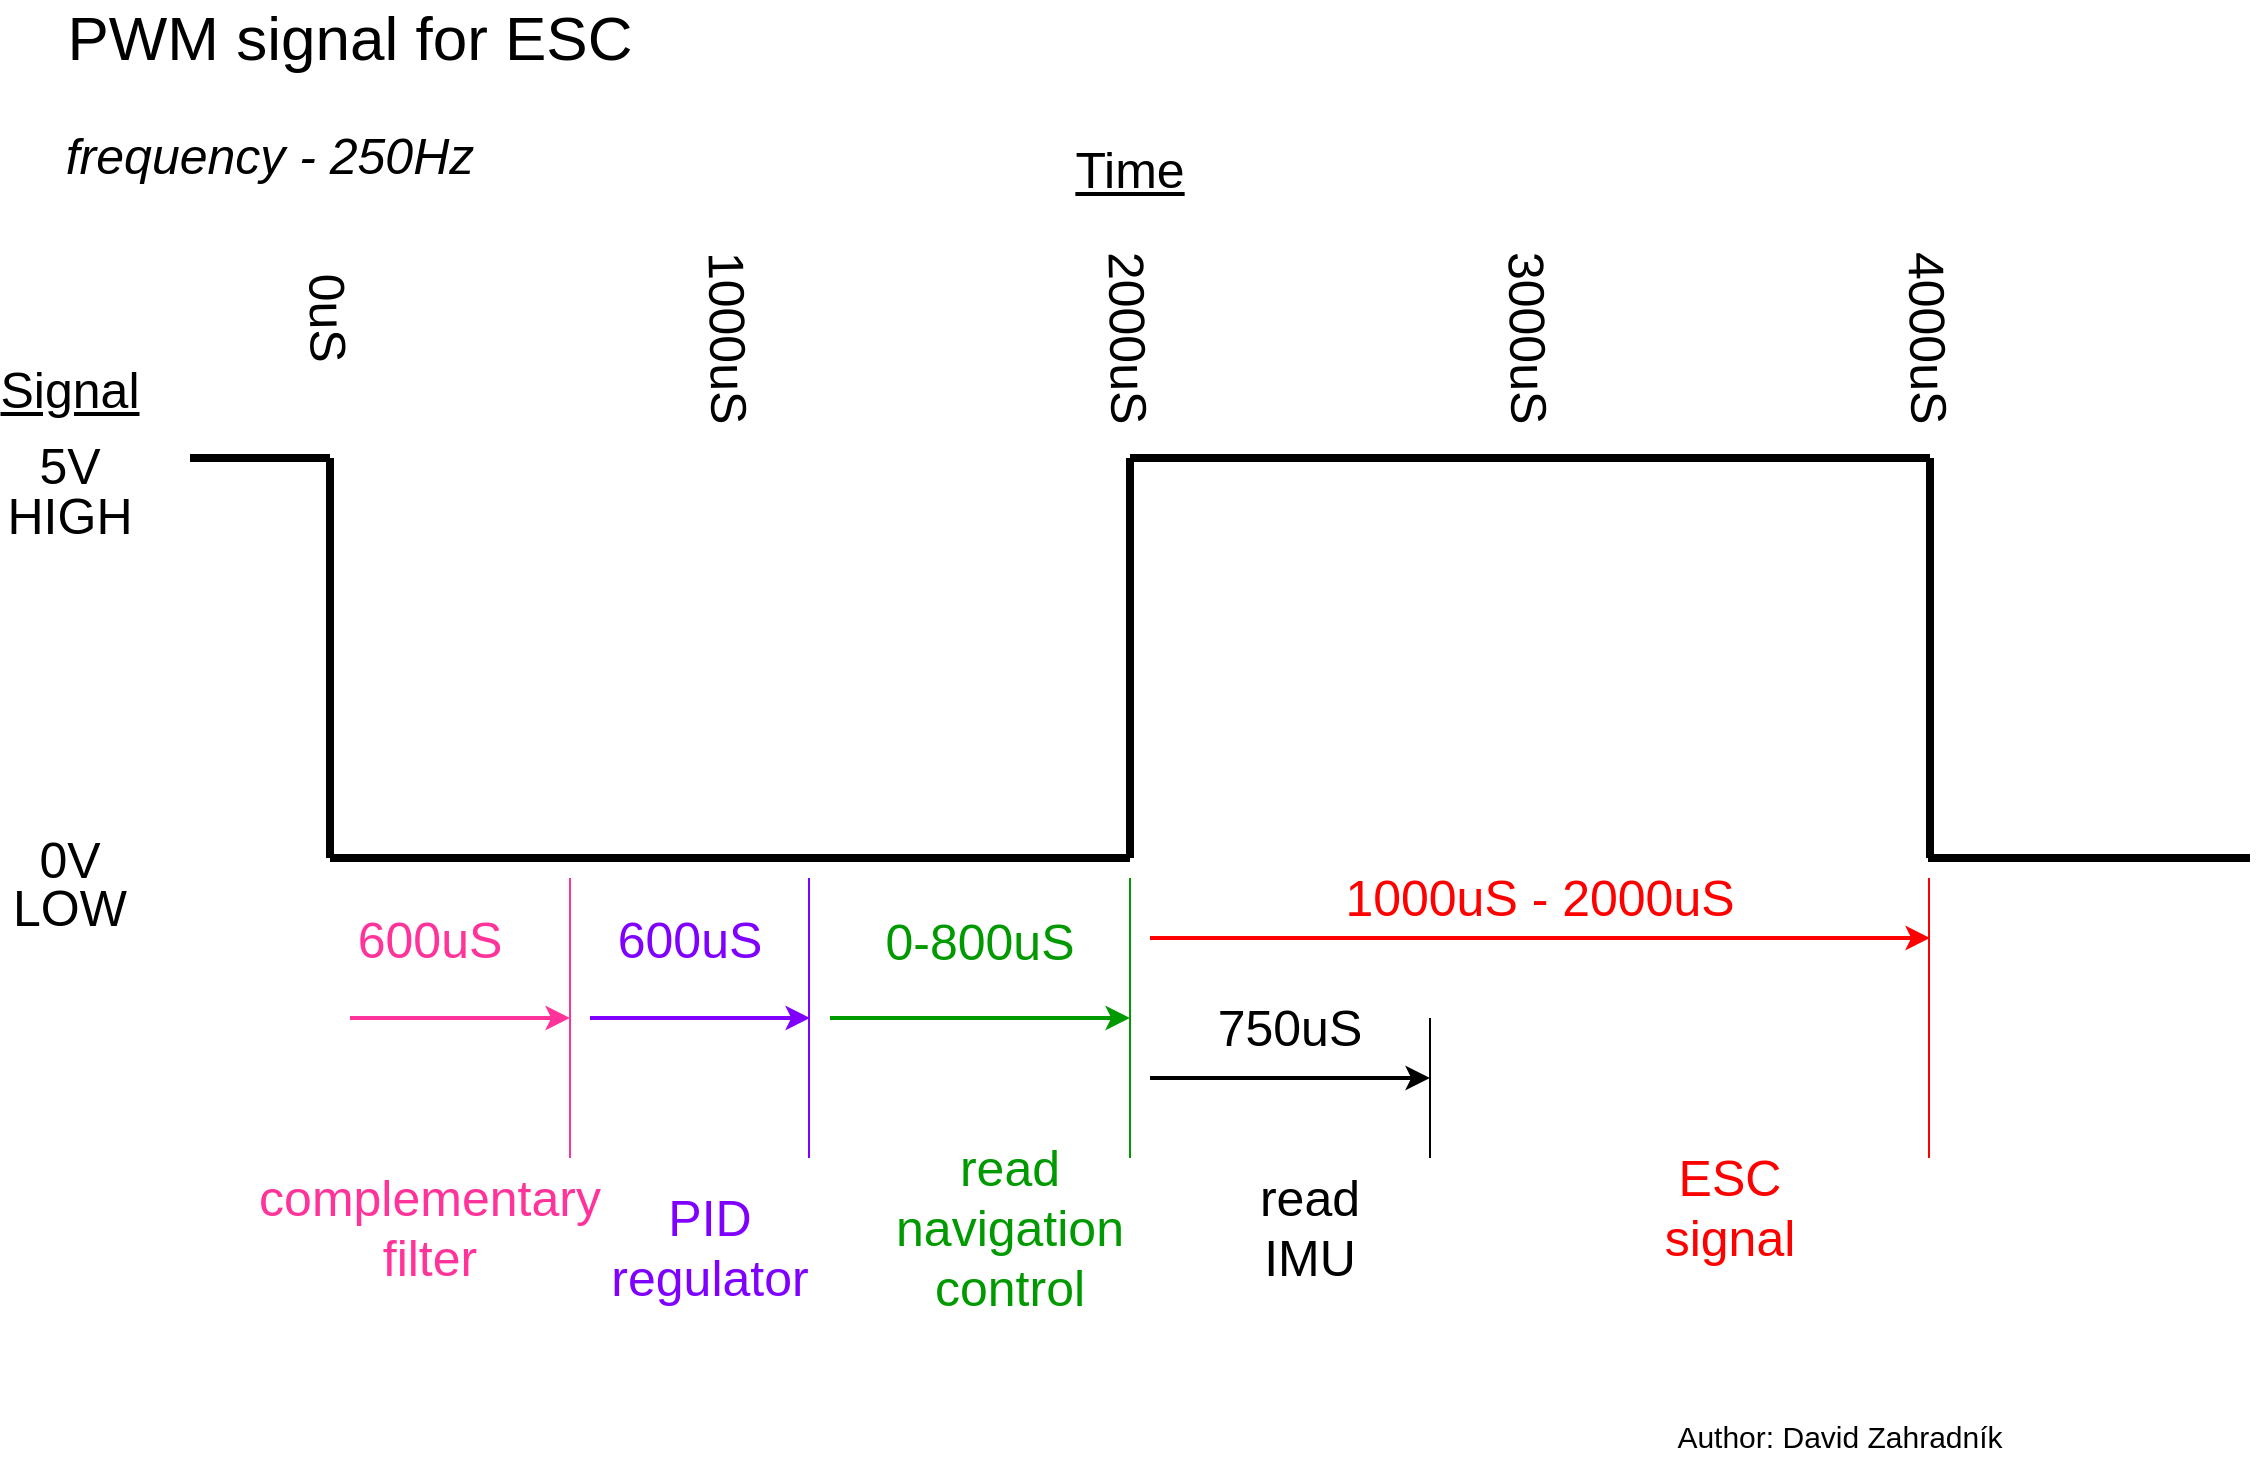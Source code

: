 <mxfile version="10.6.7" type="device"><diagram id="GHThYVy7xiZ9G4lu0YaR" name="Page-1"><mxGraphModel dx="1838" dy="897" grid="1" gridSize="10" guides="1" tooltips="1" connect="1" arrows="1" fold="1" page="1" pageScale="1" pageWidth="1169" pageHeight="827" math="0" shadow="0"><root><mxCell id="0"/><mxCell id="1" parent="0"/><mxCell id="WYgAy33Zf6UcnePdIY9x-2" value="" style="endArrow=none;html=1;fontSize=25;strokeWidth=4;" edge="1" parent="1"><mxGeometry width="50" height="50" relative="1" as="geometry"><mxPoint x="590" y="485" as="sourcePoint"/><mxPoint x="590" y="285" as="targetPoint"/></mxGeometry></mxCell><mxCell id="WYgAy33Zf6UcnePdIY9x-3" value="" style="endArrow=none;html=1;fontSize=25;strokeWidth=4;" edge="1" parent="1"><mxGeometry width="50" height="50" relative="1" as="geometry"><mxPoint x="590" y="285" as="sourcePoint"/><mxPoint x="990" y="285" as="targetPoint"/></mxGeometry></mxCell><mxCell id="WYgAy33Zf6UcnePdIY9x-4" value="" style="endArrow=none;html=1;fontSize=25;strokeWidth=4;" edge="1" parent="1"><mxGeometry width="50" height="50" relative="1" as="geometry"><mxPoint x="990" y="485" as="sourcePoint"/><mxPoint x="990.0" y="285" as="targetPoint"/></mxGeometry></mxCell><mxCell id="WYgAy33Zf6UcnePdIY9x-5" value="" style="endArrow=none;html=1;fontSize=25;strokeWidth=4;" edge="1" parent="1"><mxGeometry width="50" height="50" relative="1" as="geometry"><mxPoint x="190.0" y="485" as="sourcePoint"/><mxPoint x="590" y="485" as="targetPoint"/></mxGeometry></mxCell><mxCell id="WYgAy33Zf6UcnePdIY9x-7" value="" style="endArrow=none;html=1;fontSize=25;strokeWidth=4;" edge="1" parent="1"><mxGeometry width="50" height="50" relative="1" as="geometry"><mxPoint x="120" y="285" as="sourcePoint"/><mxPoint x="190" y="285" as="targetPoint"/></mxGeometry></mxCell><mxCell id="WYgAy33Zf6UcnePdIY9x-8" value="" style="endArrow=none;html=1;fontSize=25;strokeWidth=4;" edge="1" parent="1"><mxGeometry width="50" height="50" relative="1" as="geometry"><mxPoint x="190" y="485" as="sourcePoint"/><mxPoint x="190" y="285" as="targetPoint"/></mxGeometry></mxCell><mxCell id="WYgAy33Zf6UcnePdIY9x-9" value="" style="endArrow=none;html=1;fontSize=25;strokeWidth=4;" edge="1" parent="1"><mxGeometry width="50" height="50" relative="1" as="geometry"><mxPoint x="989" y="485" as="sourcePoint"/><mxPoint x="1150" y="485" as="targetPoint"/></mxGeometry></mxCell><mxCell id="WYgAy33Zf6UcnePdIY9x-10" value="5V" style="text;html=1;strokeColor=none;fillColor=none;align=center;verticalAlign=middle;whiteSpace=wrap;rounded=0;fontSize=25;" vertex="1" parent="1"><mxGeometry x="40" y="280" width="40" height="15" as="geometry"/></mxCell><mxCell id="WYgAy33Zf6UcnePdIY9x-11" value="0V" style="text;html=1;strokeColor=none;fillColor=none;align=center;verticalAlign=middle;whiteSpace=wrap;rounded=0;fontSize=25;" vertex="1" parent="1"><mxGeometry x="40" y="475" width="40" height="20" as="geometry"/></mxCell><mxCell id="WYgAy33Zf6UcnePdIY9x-14" value="Signal" style="text;html=1;strokeColor=none;fillColor=none;align=center;verticalAlign=middle;whiteSpace=wrap;rounded=0;fontSize=25;fontStyle=4" vertex="1" parent="1"><mxGeometry x="40" y="240" width="40" height="20" as="geometry"/></mxCell><mxCell id="WYgAy33Zf6UcnePdIY9x-16" value="0uS" style="text;html=1;strokeColor=none;fillColor=none;align=center;verticalAlign=middle;whiteSpace=wrap;rounded=0;fontSize=25;rotation=89;" vertex="1" parent="1"><mxGeometry x="170" y="200" width="40" height="30" as="geometry"/></mxCell><mxCell id="WYgAy33Zf6UcnePdIY9x-19" value="2000uS" style="text;html=1;strokeColor=none;fillColor=none;align=center;verticalAlign=middle;whiteSpace=wrap;rounded=0;fontSize=25;rotation=89;" vertex="1" parent="1"><mxGeometry x="570" y="210" width="40" height="30" as="geometry"/></mxCell><mxCell id="WYgAy33Zf6UcnePdIY9x-22" value="4000uS" style="text;html=1;strokeColor=none;fillColor=none;align=center;verticalAlign=middle;whiteSpace=wrap;rounded=0;fontSize=25;rotation=89;" vertex="1" parent="1"><mxGeometry x="970" y="210" width="40" height="30" as="geometry"/></mxCell><mxCell id="WYgAy33Zf6UcnePdIY9x-24" value="3000uS" style="text;html=1;strokeColor=none;fillColor=none;align=center;verticalAlign=middle;whiteSpace=wrap;rounded=0;fontSize=25;rotation=89;" vertex="1" parent="1"><mxGeometry x="770" y="210" width="40" height="30" as="geometry"/></mxCell><mxCell id="WYgAy33Zf6UcnePdIY9x-25" value="1000uS" style="text;html=1;strokeColor=none;fillColor=none;align=center;verticalAlign=middle;whiteSpace=wrap;rounded=0;fontSize=25;rotation=89;" vertex="1" parent="1"><mxGeometry x="370" y="210" width="40" height="30" as="geometry"/></mxCell><mxCell id="WYgAy33Zf6UcnePdIY9x-27" value="Time" style="text;html=1;strokeColor=none;fillColor=none;align=center;verticalAlign=middle;whiteSpace=wrap;rounded=0;fontSize=25;fontStyle=4" vertex="1" parent="1"><mxGeometry x="570" y="130" width="40" height="20" as="geometry"/></mxCell><mxCell id="WYgAy33Zf6UcnePdIY9x-28" value="complementary filter" style="text;html=1;align=center;verticalAlign=middle;whiteSpace=wrap;rounded=0;fontSize=25;shadow=1;fontColor=#FF3399;" vertex="1" parent="1"><mxGeometry x="220" y="658.5" width="40" height="20" as="geometry"/></mxCell><mxCell id="WYgAy33Zf6UcnePdIY9x-29" value="read navigation control" style="text;html=1;strokeColor=none;fillColor=none;align=center;verticalAlign=middle;whiteSpace=wrap;rounded=0;fontSize=25;fontColor=#009900;" vertex="1" parent="1"><mxGeometry x="510" y="645" width="40" height="47" as="geometry"/></mxCell><mxCell id="WYgAy33Zf6UcnePdIY9x-30" value="PID regulator" style="text;html=1;strokeColor=none;fillColor=none;align=center;verticalAlign=middle;whiteSpace=wrap;rounded=0;fontSize=25;fontColor=#7F00FF;" vertex="1" parent="1"><mxGeometry x="360" y="655" width="40" height="47" as="geometry"/></mxCell><mxCell id="WYgAy33Zf6UcnePdIY9x-31" value="read IMU" style="text;html=1;strokeColor=none;fillColor=none;align=center;verticalAlign=middle;whiteSpace=wrap;rounded=0;fontSize=25;" vertex="1" parent="1"><mxGeometry x="660" y="645" width="40" height="47" as="geometry"/></mxCell><mxCell id="WYgAy33Zf6UcnePdIY9x-32" value="ESC signal" style="text;html=1;strokeColor=none;fillColor=none;align=center;verticalAlign=middle;whiteSpace=wrap;rounded=0;fontSize=25;fontColor=#FF0000;" vertex="1" parent="1"><mxGeometry x="870" y="635" width="40" height="47" as="geometry"/></mxCell><mxCell id="WYgAy33Zf6UcnePdIY9x-33" value="" style="endArrow=none;html=1;fontSize=25;fillColor=#d5e8d4;strokeColor=#FF3399;shadow=0;labelBorderColor=none;fontColor=#FF3399;" edge="1" parent="1"><mxGeometry width="50" height="50" relative="1" as="geometry"><mxPoint x="310" y="635" as="sourcePoint"/><mxPoint x="310" y="495" as="targetPoint"/></mxGeometry></mxCell><mxCell id="WYgAy33Zf6UcnePdIY9x-36" value="" style="endArrow=none;html=1;fontSize=25;fontColor=#7F00FF;strokeColor=#7F00FF;" edge="1" parent="1"><mxGeometry width="50" height="50" relative="1" as="geometry"><mxPoint x="429.5" y="635" as="sourcePoint"/><mxPoint x="429.5" y="495" as="targetPoint"/></mxGeometry></mxCell><mxCell id="WYgAy33Zf6UcnePdIY9x-37" value="" style="endArrow=none;html=1;fontSize=25;fontColor=#009900;labelBackgroundColor=#ffffff;strokeColor=#009900;" edge="1" parent="1"><mxGeometry width="50" height="50" relative="1" as="geometry"><mxPoint x="590" y="635" as="sourcePoint"/><mxPoint x="590" y="495" as="targetPoint"/></mxGeometry></mxCell><mxCell id="WYgAy33Zf6UcnePdIY9x-38" value="" style="endArrow=none;html=1;fontSize=25;" edge="1" parent="1"><mxGeometry width="50" height="50" relative="1" as="geometry"><mxPoint x="740" y="635" as="sourcePoint"/><mxPoint x="740" y="565" as="targetPoint"/></mxGeometry></mxCell><mxCell id="WYgAy33Zf6UcnePdIY9x-40" value="" style="endArrow=classic;html=1;shadow=0;labelBackgroundColor=#ffffff;strokeColor=#FF3399;fontSize=25;fontColor=#009900;strokeWidth=2;" edge="1" parent="1"><mxGeometry width="50" height="50" relative="1" as="geometry"><mxPoint x="200" y="565" as="sourcePoint"/><mxPoint x="310" y="565" as="targetPoint"/></mxGeometry></mxCell><mxCell id="WYgAy33Zf6UcnePdIY9x-41" value="" style="endArrow=classic;html=1;shadow=0;labelBackgroundColor=#ffffff;strokeColor=#7F00FF;fontSize=25;fontColor=#009900;strokeWidth=2;" edge="1" parent="1"><mxGeometry width="50" height="50" relative="1" as="geometry"><mxPoint x="320" y="565" as="sourcePoint"/><mxPoint x="430" y="565" as="targetPoint"/></mxGeometry></mxCell><mxCell id="WYgAy33Zf6UcnePdIY9x-42" value="" style="endArrow=classic;html=1;shadow=0;labelBackgroundColor=#ffffff;strokeColor=#009900;fontSize=25;fontColor=#009900;strokeWidth=2;" edge="1" parent="1"><mxGeometry width="50" height="50" relative="1" as="geometry"><mxPoint x="440" y="565" as="sourcePoint"/><mxPoint x="590" y="565" as="targetPoint"/></mxGeometry></mxCell><mxCell id="WYgAy33Zf6UcnePdIY9x-43" value="" style="endArrow=none;html=1;fontSize=25;fontColor=#009900;labelBackgroundColor=#ffffff;strokeColor=#FF0000;" edge="1" parent="1"><mxGeometry width="50" height="50" relative="1" as="geometry"><mxPoint x="989.5" y="635" as="sourcePoint"/><mxPoint x="989.5" y="495" as="targetPoint"/></mxGeometry></mxCell><mxCell id="WYgAy33Zf6UcnePdIY9x-44" value="" style="endArrow=classic;html=1;shadow=0;labelBackgroundColor=#ffffff;strokeColor=#000000;fontSize=25;fontColor=#000000;strokeWidth=2;" edge="1" parent="1"><mxGeometry width="50" height="50" relative="1" as="geometry"><mxPoint x="600" y="595" as="sourcePoint"/><mxPoint x="740" y="595" as="targetPoint"/></mxGeometry></mxCell><mxCell id="WYgAy33Zf6UcnePdIY9x-45" value="" style="endArrow=classic;html=1;shadow=0;labelBackgroundColor=#ffffff;strokeColor=#FF0000;fontSize=25;fontColor=#000000;strokeWidth=2;" edge="1" parent="1"><mxGeometry width="50" height="50" relative="1" as="geometry"><mxPoint x="600.0" y="525" as="sourcePoint"/><mxPoint x="990" y="525" as="targetPoint"/></mxGeometry></mxCell><mxCell id="WYgAy33Zf6UcnePdIY9x-46" value="600uS" style="text;html=1;align=center;verticalAlign=middle;whiteSpace=wrap;rounded=0;fontSize=25;shadow=1;fontColor=#FF3399;" vertex="1" parent="1"><mxGeometry x="220" y="515" width="40" height="20" as="geometry"/></mxCell><mxCell id="WYgAy33Zf6UcnePdIY9x-47" value="600uS" style="text;html=1;strokeColor=none;fillColor=none;align=center;verticalAlign=middle;whiteSpace=wrap;rounded=0;fontSize=25;fontColor=#7F00FF;" vertex="1" parent="1"><mxGeometry x="350" y="501.5" width="40" height="47" as="geometry"/></mxCell><mxCell id="WYgAy33Zf6UcnePdIY9x-48" value="0-800uS" style="text;html=1;strokeColor=none;fillColor=none;align=center;verticalAlign=middle;whiteSpace=wrap;rounded=0;fontSize=25;fontColor=#009900;" vertex="1" parent="1"><mxGeometry x="460" y="502" width="110" height="47" as="geometry"/></mxCell><mxCell id="WYgAy33Zf6UcnePdIY9x-49" value="750uS" style="text;html=1;strokeColor=none;fillColor=none;align=center;verticalAlign=middle;whiteSpace=wrap;rounded=0;fontSize=25;" vertex="1" parent="1"><mxGeometry x="630" y="545" width="80" height="47" as="geometry"/></mxCell><mxCell id="WYgAy33Zf6UcnePdIY9x-50" value="1000uS - 2000uS" style="text;html=1;strokeColor=none;fillColor=none;align=center;verticalAlign=middle;whiteSpace=wrap;rounded=0;fontSize=25;fontColor=#FF0000;" vertex="1" parent="1"><mxGeometry x="680" y="485" width="230" height="37" as="geometry"/></mxCell><mxCell id="WYgAy33Zf6UcnePdIY9x-51" value="HIGH" style="text;html=1;strokeColor=none;fillColor=none;align=center;verticalAlign=middle;whiteSpace=wrap;rounded=0;fontSize=25;" vertex="1" parent="1"><mxGeometry x="40" y="305" width="40" height="15" as="geometry"/></mxCell><mxCell id="WYgAy33Zf6UcnePdIY9x-52" value="LOW" style="text;html=1;strokeColor=none;fillColor=none;align=center;verticalAlign=middle;whiteSpace=wrap;rounded=0;fontSize=25;" vertex="1" parent="1"><mxGeometry x="40" y="501.5" width="40" height="15" as="geometry"/></mxCell><mxCell id="WYgAy33Zf6UcnePdIY9x-53" value="PWM signal for ESC" style="text;html=1;strokeColor=none;fillColor=none;align=center;verticalAlign=middle;whiteSpace=wrap;rounded=0;fontSize=31;" vertex="1" parent="1"><mxGeometry x="40" y="67.5" width="320" height="15" as="geometry"/></mxCell><mxCell id="WYgAy33Zf6UcnePdIY9x-54" value="Author: David Zahradník" style="text;html=1;strokeColor=none;fillColor=none;align=center;verticalAlign=middle;whiteSpace=wrap;rounded=0;fontSize=15;" vertex="1" parent="1"><mxGeometry x="770" y="750" width="350" height="47" as="geometry"/></mxCell><mxCell id="WYgAy33Zf6UcnePdIY9x-55" value="&lt;span style=&quot;font-size: 25px;&quot;&gt;frequency - 250Hz&lt;/span&gt;&lt;br style=&quot;font-size: 25px;&quot;&gt;" style="text;html=1;strokeColor=none;fillColor=none;align=center;verticalAlign=middle;whiteSpace=wrap;rounded=0;fontSize=25;fontStyle=2" vertex="1" parent="1"><mxGeometry x="50" y="125" width="220" height="15" as="geometry"/></mxCell></root></mxGraphModel></diagram></mxfile>